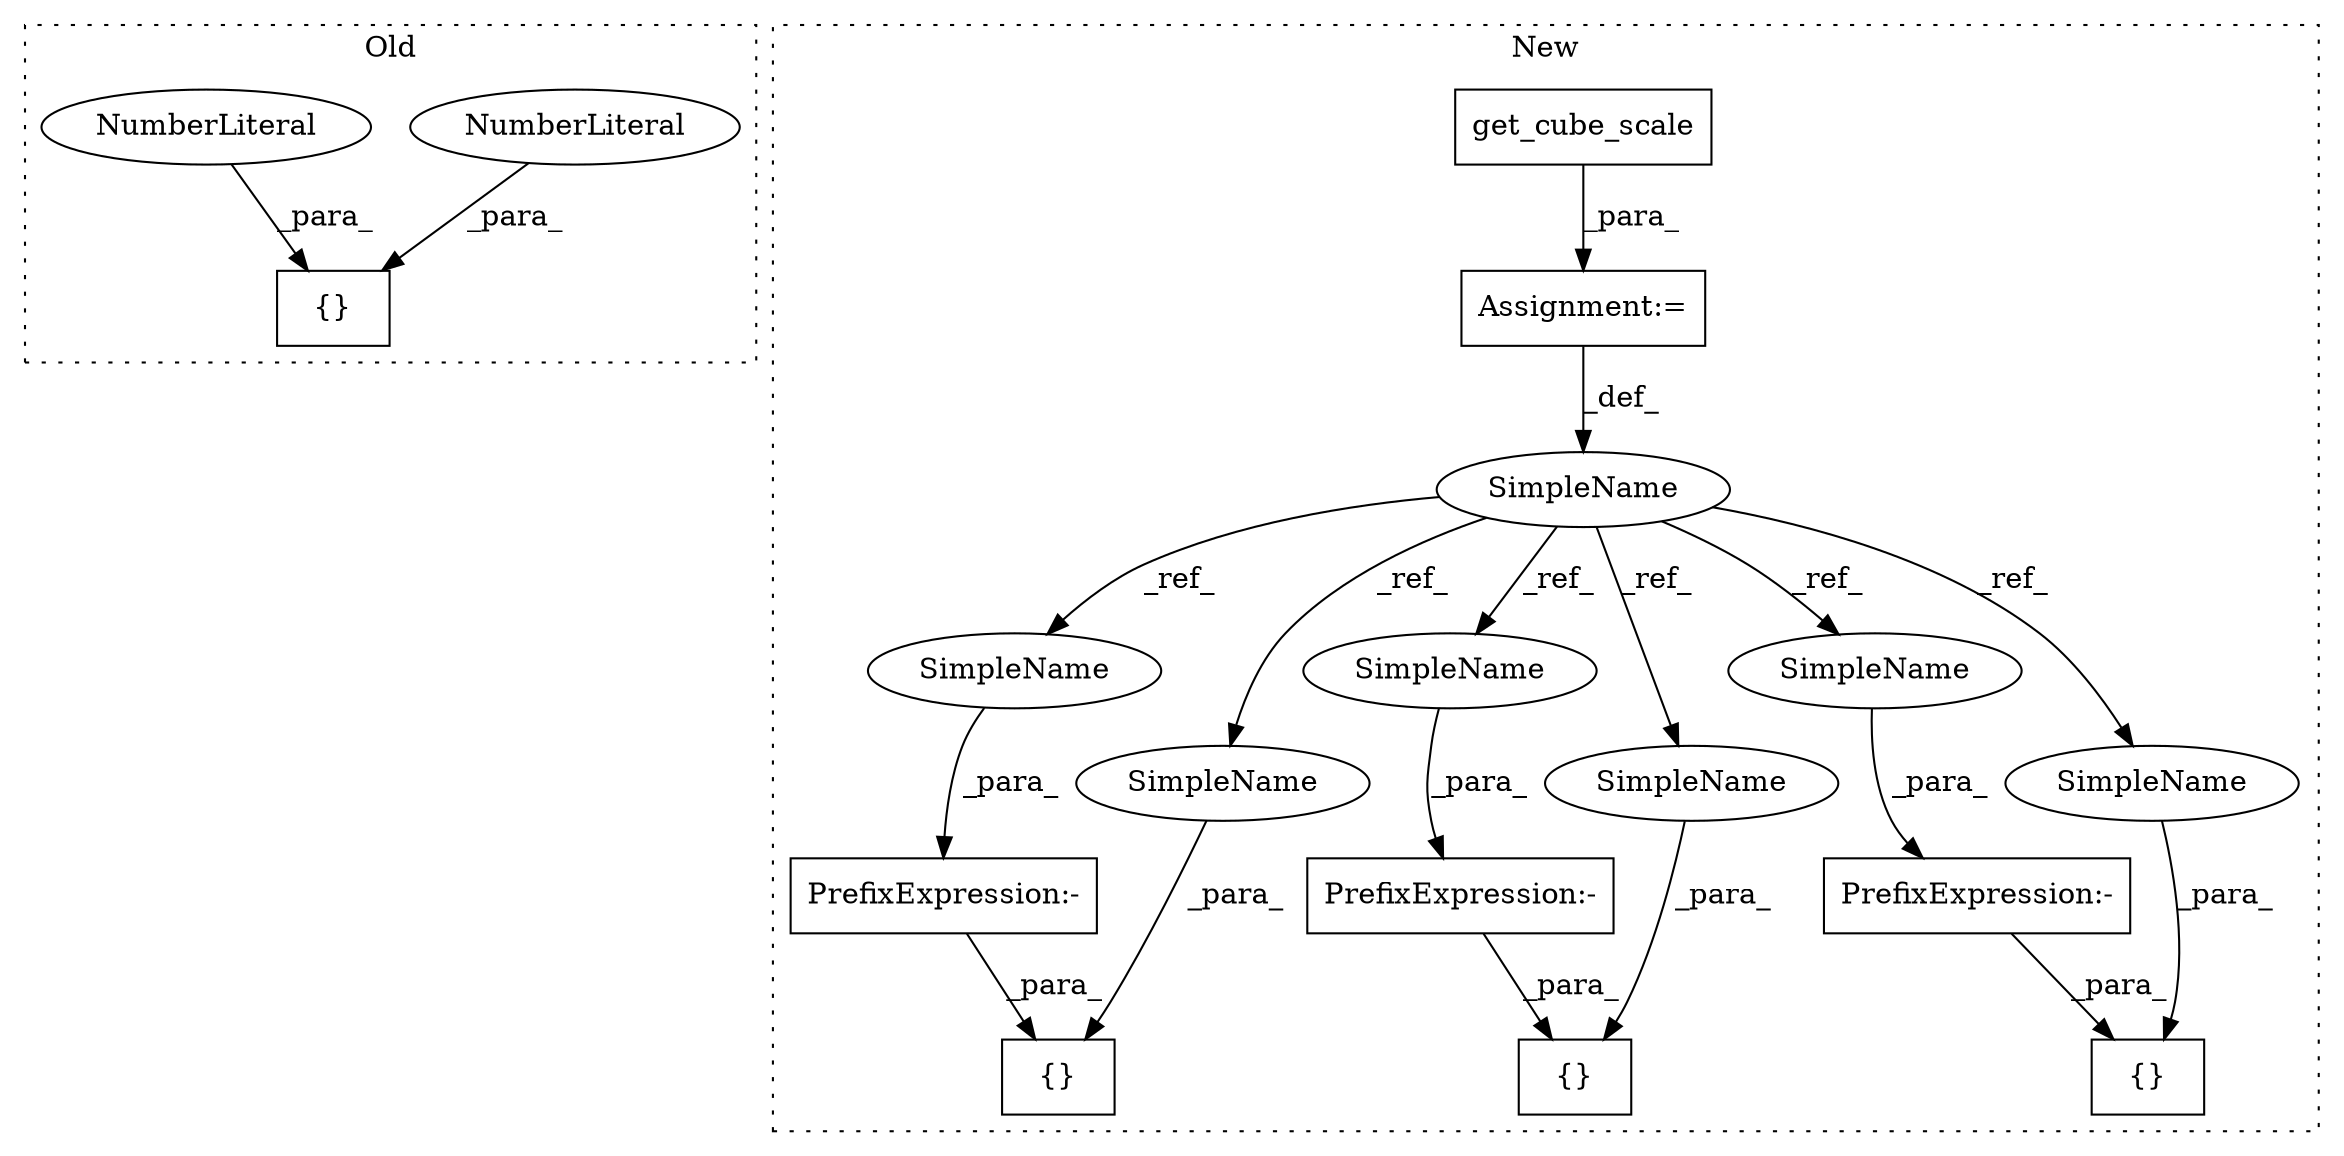 digraph G {
subgraph cluster0 {
1 [label="{}" a="4" s="4436,4440" l="1,1" shape="box"];
4 [label="NumberLiteral" a="34" s="4437" l="1" shape="ellipse"];
5 [label="NumberLiteral" a="34" s="4439" l="1" shape="ellipse"];
label = "Old";
style="dotted";
}
subgraph cluster1 {
2 [label="get_cube_scale" a="32" s="6256,6272" l="15,1" shape="box"];
3 [label="{}" a="4" s="6356,6379" l="1,1" shape="box"];
6 [label="SimpleName" a="42" s="6245" l="10" shape="ellipse"];
7 [label="{}" a="4" s="6410,6433" l="1,1" shape="box"];
8 [label="PrefixExpression:-" a="38" s="6411" l="1" shape="box"];
9 [label="{}" a="4" s="6302,6325" l="1,1" shape="box"];
10 [label="PrefixExpression:-" a="38" s="6357" l="1" shape="box"];
11 [label="Assignment:=" a="7" s="6255" l="1" shape="box"];
12 [label="PrefixExpression:-" a="38" s="6303" l="1" shape="box"];
13 [label="SimpleName" a="42" s="6423" l="10" shape="ellipse"];
14 [label="SimpleName" a="42" s="6358" l="10" shape="ellipse"];
15 [label="SimpleName" a="42" s="6412" l="10" shape="ellipse"];
16 [label="SimpleName" a="42" s="6369" l="10" shape="ellipse"];
17 [label="SimpleName" a="42" s="6304" l="10" shape="ellipse"];
18 [label="SimpleName" a="42" s="6315" l="10" shape="ellipse"];
label = "New";
style="dotted";
}
2 -> 11 [label="_para_"];
4 -> 1 [label="_para_"];
5 -> 1 [label="_para_"];
6 -> 18 [label="_ref_"];
6 -> 16 [label="_ref_"];
6 -> 13 [label="_ref_"];
6 -> 17 [label="_ref_"];
6 -> 14 [label="_ref_"];
6 -> 15 [label="_ref_"];
8 -> 7 [label="_para_"];
10 -> 3 [label="_para_"];
11 -> 6 [label="_def_"];
12 -> 9 [label="_para_"];
13 -> 7 [label="_para_"];
14 -> 10 [label="_para_"];
15 -> 8 [label="_para_"];
16 -> 3 [label="_para_"];
17 -> 12 [label="_para_"];
18 -> 9 [label="_para_"];
}
